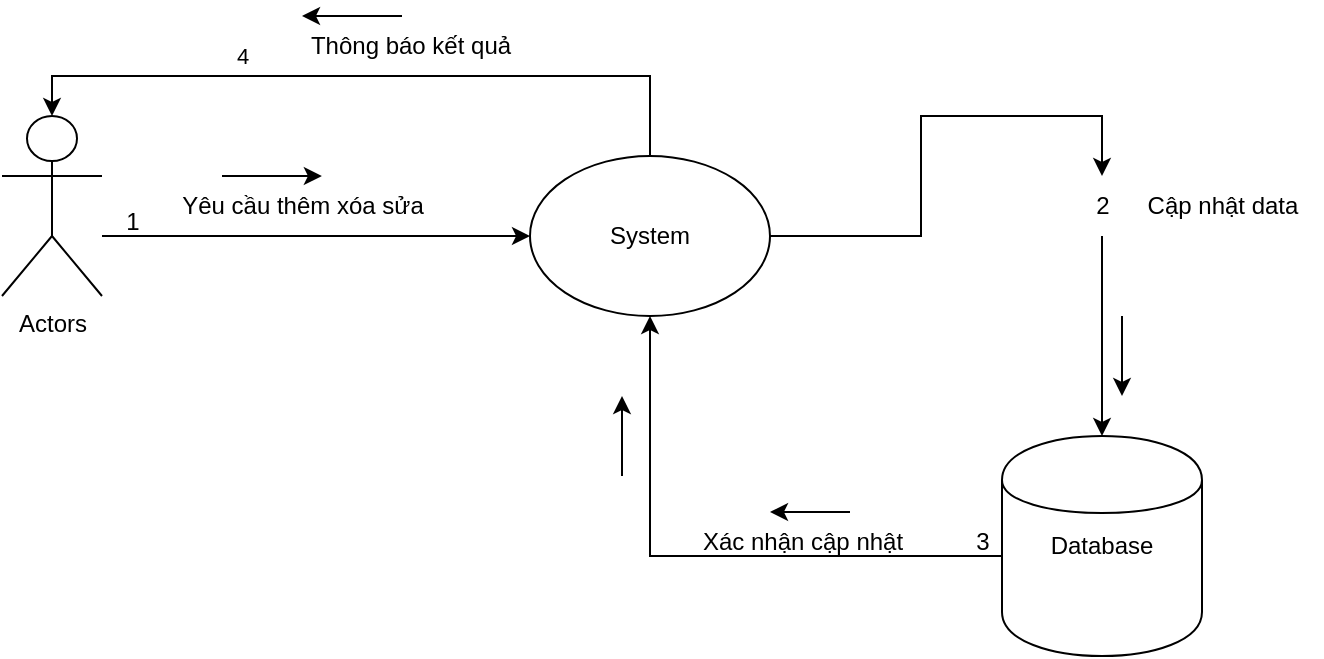 <mxfile version="27.0.3">
  <diagram name="Trang-1" id="-5lHuszuLCNhuIlT9zmT">
    <mxGraphModel dx="1227" dy="606" grid="1" gridSize="10" guides="1" tooltips="1" connect="1" arrows="1" fold="1" page="1" pageScale="1" pageWidth="827" pageHeight="1169" math="0" shadow="0">
      <root>
        <mxCell id="0" />
        <mxCell id="1" parent="0" />
        <mxCell id="8LrxYFFrYrZIzESZ5k-a-4" style="edgeStyle=orthogonalEdgeStyle;rounded=0;orthogonalLoop=1;jettySize=auto;html=1;" edge="1" parent="1" source="8LrxYFFrYrZIzESZ5k-a-1" target="8LrxYFFrYrZIzESZ5k-a-2">
          <mxGeometry relative="1" as="geometry">
            <Array as="points">
              <mxPoint x="170" y="240" />
              <mxPoint x="170" y="240" />
            </Array>
          </mxGeometry>
        </mxCell>
        <mxCell id="8LrxYFFrYrZIzESZ5k-a-1" value="Actors" style="shape=umlActor;verticalLabelPosition=bottom;verticalAlign=top;html=1;outlineConnect=0;" vertex="1" parent="1">
          <mxGeometry x="90" y="180" width="50" height="90" as="geometry" />
        </mxCell>
        <mxCell id="8LrxYFFrYrZIzESZ5k-a-8" style="edgeStyle=orthogonalEdgeStyle;rounded=0;orthogonalLoop=1;jettySize=auto;html=1;entryX=0.5;entryY=0;entryDx=0;entryDy=0;" edge="1" parent="1" source="8LrxYFFrYrZIzESZ5k-a-9" target="8LrxYFFrYrZIzESZ5k-a-3">
          <mxGeometry relative="1" as="geometry">
            <Array as="points">
              <mxPoint x="640" y="240" />
            </Array>
          </mxGeometry>
        </mxCell>
        <mxCell id="8LrxYFFrYrZIzESZ5k-a-2" value="System" style="ellipse;whiteSpace=wrap;html=1;" vertex="1" parent="1">
          <mxGeometry x="354" y="200" width="120" height="80" as="geometry" />
        </mxCell>
        <mxCell id="8LrxYFFrYrZIzESZ5k-a-14" style="edgeStyle=orthogonalEdgeStyle;rounded=0;orthogonalLoop=1;jettySize=auto;html=1;entryX=0.5;entryY=1;entryDx=0;entryDy=0;" edge="1" parent="1" source="8LrxYFFrYrZIzESZ5k-a-3" target="8LrxYFFrYrZIzESZ5k-a-2">
          <mxGeometry relative="1" as="geometry">
            <Array as="points">
              <mxPoint x="414" y="400" />
            </Array>
          </mxGeometry>
        </mxCell>
        <mxCell id="8LrxYFFrYrZIzESZ5k-a-3" value="Database" style="shape=cylinder;whiteSpace=wrap;html=1;" vertex="1" parent="1">
          <mxGeometry x="590" y="340" width="100" height="110" as="geometry" />
        </mxCell>
        <mxCell id="8LrxYFFrYrZIzESZ5k-a-5" value="1" style="text;html=1;align=center;verticalAlign=middle;resizable=0;points=[];autosize=1;strokeColor=none;fillColor=none;" vertex="1" parent="1">
          <mxGeometry x="140" y="218" width="30" height="30" as="geometry" />
        </mxCell>
        <mxCell id="8LrxYFFrYrZIzESZ5k-a-6" value="Yêu cầu thêm xóa sửa" style="text;html=1;align=center;verticalAlign=middle;resizable=0;points=[];autosize=1;strokeColor=none;fillColor=none;" vertex="1" parent="1">
          <mxGeometry x="170" y="210" width="140" height="30" as="geometry" />
        </mxCell>
        <mxCell id="8LrxYFFrYrZIzESZ5k-a-7" value="" style="endArrow=classic;html=1;rounded=0;entryX=0.571;entryY=0;entryDx=0;entryDy=0;entryPerimeter=0;" edge="1" parent="1" target="8LrxYFFrYrZIzESZ5k-a-6">
          <mxGeometry width="50" height="50" relative="1" as="geometry">
            <mxPoint x="200" y="210" as="sourcePoint" />
            <mxPoint x="250" y="160" as="targetPoint" />
          </mxGeometry>
        </mxCell>
        <mxCell id="8LrxYFFrYrZIzESZ5k-a-10" value="" style="edgeStyle=orthogonalEdgeStyle;rounded=0;orthogonalLoop=1;jettySize=auto;html=1;entryX=0.5;entryY=0;entryDx=0;entryDy=0;" edge="1" parent="1" source="8LrxYFFrYrZIzESZ5k-a-2" target="8LrxYFFrYrZIzESZ5k-a-9">
          <mxGeometry relative="1" as="geometry">
            <mxPoint x="474" y="240" as="sourcePoint" />
            <mxPoint x="700" y="185" as="targetPoint" />
          </mxGeometry>
        </mxCell>
        <mxCell id="8LrxYFFrYrZIzESZ5k-a-9" value="2" style="text;html=1;align=center;verticalAlign=middle;resizable=0;points=[];autosize=1;strokeColor=none;fillColor=none;" vertex="1" parent="1">
          <mxGeometry x="625" y="210" width="30" height="30" as="geometry" />
        </mxCell>
        <mxCell id="8LrxYFFrYrZIzESZ5k-a-11" value="Cập nhật data" style="text;html=1;align=center;verticalAlign=middle;resizable=0;points=[];autosize=1;strokeColor=none;fillColor=none;" vertex="1" parent="1">
          <mxGeometry x="650" y="210" width="100" height="30" as="geometry" />
        </mxCell>
        <mxCell id="8LrxYFFrYrZIzESZ5k-a-13" value="" style="endArrow=classic;html=1;rounded=0;" edge="1" parent="1">
          <mxGeometry width="50" height="50" relative="1" as="geometry">
            <mxPoint x="650" y="280" as="sourcePoint" />
            <mxPoint x="650" y="320" as="targetPoint" />
          </mxGeometry>
        </mxCell>
        <mxCell id="8LrxYFFrYrZIzESZ5k-a-15" value="3" style="text;html=1;align=center;verticalAlign=middle;resizable=0;points=[];autosize=1;strokeColor=none;fillColor=none;" vertex="1" parent="1">
          <mxGeometry x="565" y="378" width="30" height="30" as="geometry" />
        </mxCell>
        <mxCell id="8LrxYFFrYrZIzESZ5k-a-16" value="" style="endArrow=classic;html=1;rounded=0;" edge="1" parent="1">
          <mxGeometry width="50" height="50" relative="1" as="geometry">
            <mxPoint x="514" y="378" as="sourcePoint" />
            <mxPoint x="474" y="378" as="targetPoint" />
          </mxGeometry>
        </mxCell>
        <mxCell id="8LrxYFFrYrZIzESZ5k-a-17" value="Xác nhận cập nhật" style="text;html=1;align=center;verticalAlign=middle;resizable=0;points=[];autosize=1;strokeColor=none;fillColor=none;" vertex="1" parent="1">
          <mxGeometry x="430" y="378" width="120" height="30" as="geometry" />
        </mxCell>
        <mxCell id="8LrxYFFrYrZIzESZ5k-a-18" value="" style="endArrow=classic;html=1;rounded=0;" edge="1" parent="1">
          <mxGeometry width="50" height="50" relative="1" as="geometry">
            <mxPoint x="400" y="360" as="sourcePoint" />
            <mxPoint x="400" y="320" as="targetPoint" />
          </mxGeometry>
        </mxCell>
        <mxCell id="8LrxYFFrYrZIzESZ5k-a-19" style="edgeStyle=orthogonalEdgeStyle;rounded=0;orthogonalLoop=1;jettySize=auto;html=1;entryX=0.5;entryY=0;entryDx=0;entryDy=0;entryPerimeter=0;" edge="1" parent="1" source="8LrxYFFrYrZIzESZ5k-a-2" target="8LrxYFFrYrZIzESZ5k-a-1">
          <mxGeometry relative="1" as="geometry">
            <Array as="points">
              <mxPoint x="414" y="160" />
              <mxPoint x="115" y="160" />
            </Array>
          </mxGeometry>
        </mxCell>
        <mxCell id="8LrxYFFrYrZIzESZ5k-a-20" value="4" style="edgeLabel;html=1;align=center;verticalAlign=middle;resizable=0;points=[];" vertex="1" connectable="0" parent="8LrxYFFrYrZIzESZ5k-a-19">
          <mxGeometry x="0.046" relative="1" as="geometry">
            <mxPoint x="-56" y="-10" as="offset" />
          </mxGeometry>
        </mxCell>
        <mxCell id="8LrxYFFrYrZIzESZ5k-a-21" value="Thông báo kết quả" style="text;html=1;align=center;verticalAlign=middle;resizable=0;points=[];autosize=1;strokeColor=none;fillColor=none;" vertex="1" parent="1">
          <mxGeometry x="234" y="130" width="120" height="30" as="geometry" />
        </mxCell>
        <mxCell id="8LrxYFFrYrZIzESZ5k-a-22" value="" style="endArrow=classic;html=1;rounded=0;entryX=0.05;entryY=0;entryDx=0;entryDy=0;entryPerimeter=0;" edge="1" parent="1" target="8LrxYFFrYrZIzESZ5k-a-21">
          <mxGeometry width="50" height="50" relative="1" as="geometry">
            <mxPoint x="290" y="130" as="sourcePoint" />
            <mxPoint x="340" y="80" as="targetPoint" />
          </mxGeometry>
        </mxCell>
      </root>
    </mxGraphModel>
  </diagram>
</mxfile>
